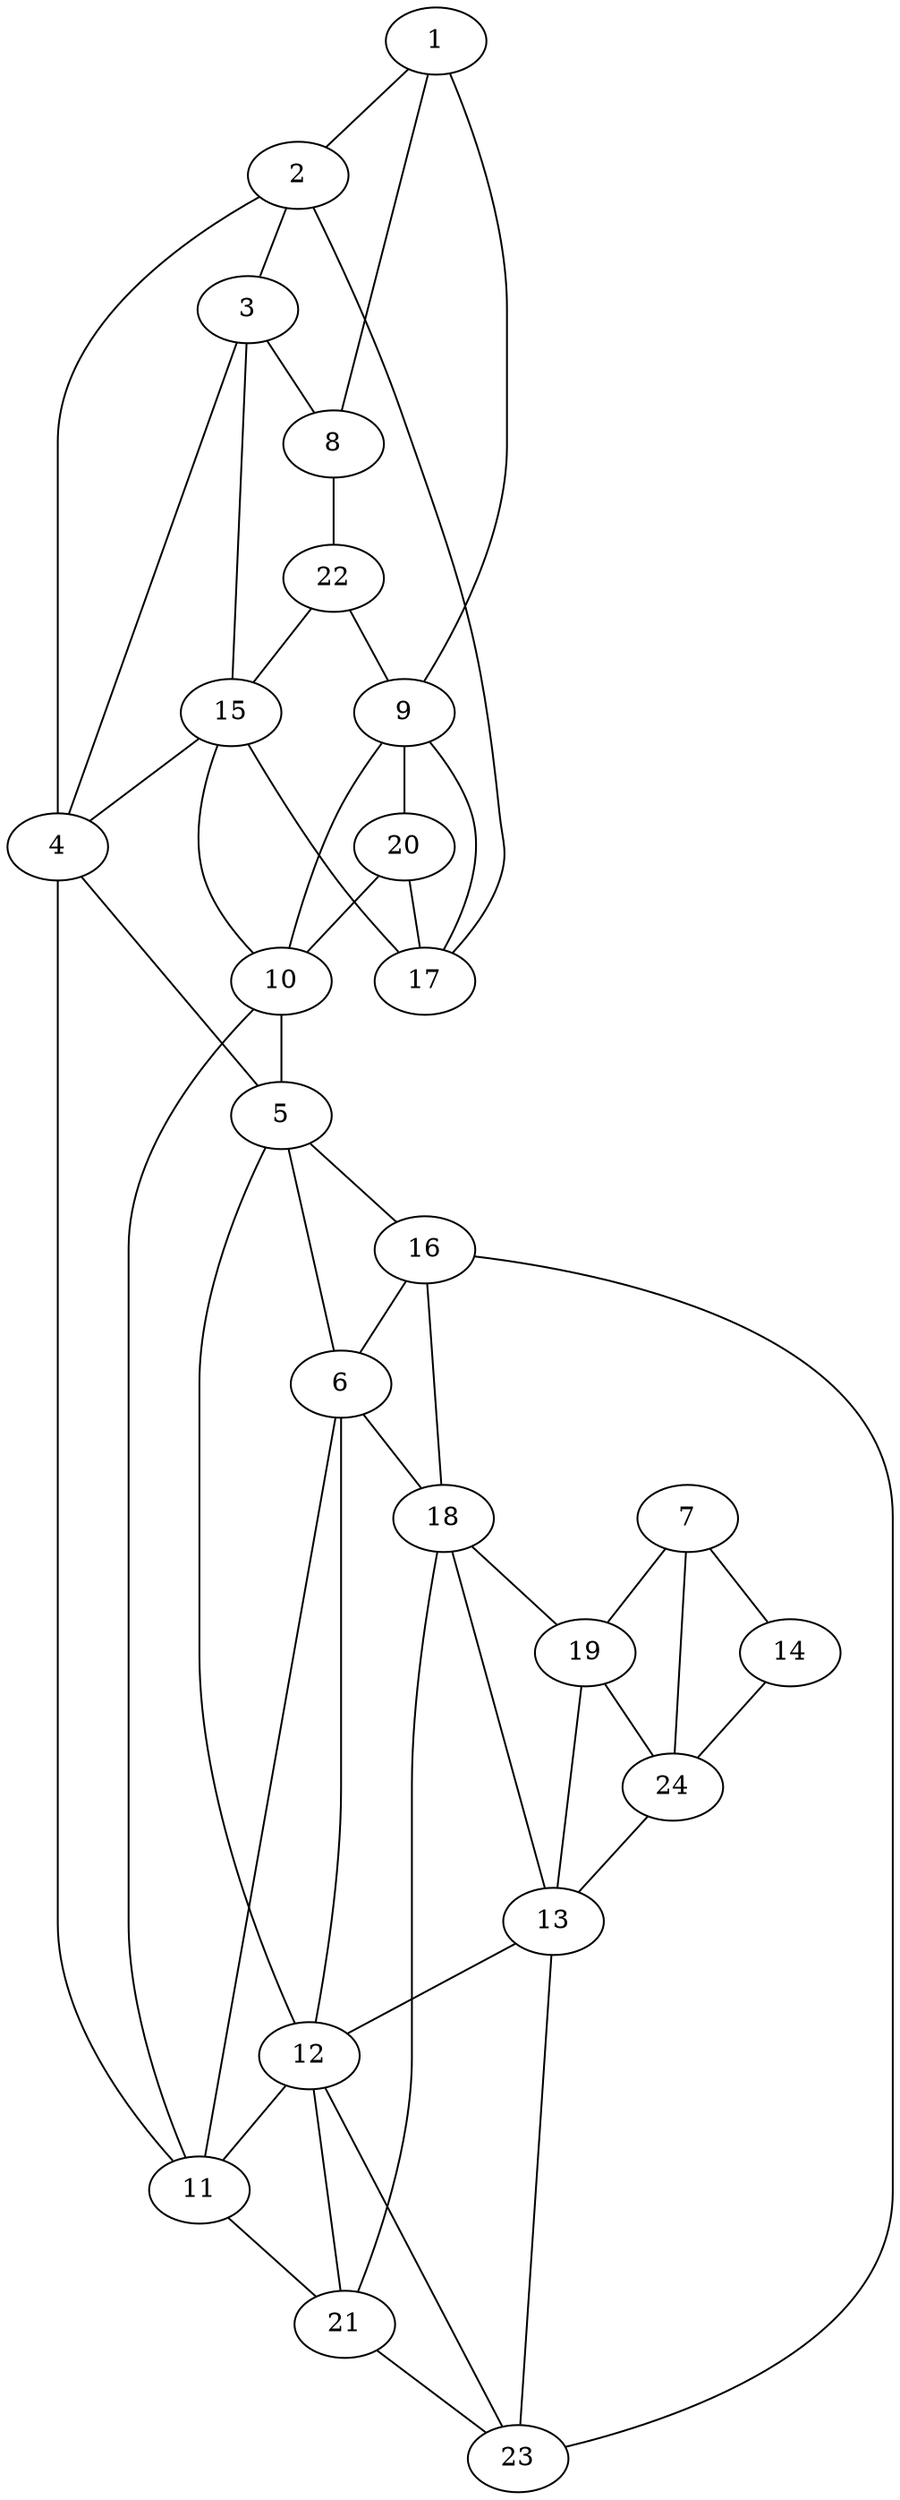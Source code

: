 graph pdb1d6j {
	1	 [aaLength=10,
		sequence=TRSERTELRN,
		type=0];
	2	 [aaLength=4,
		sequence=LSAS,
		type=0];
	1 -- 2	 [distance0="33.01371",
		frequency=1,
		type0=3];
	8	 [aaLength=10,
		sequence=TRSERTELRN,
		type=0];
	1 -- 8	 [distance0="20.92268",
		frequency=1,
		type0=1];
	9	 [aaLength=15,
		sequence=GKSTLAVELEHQLVR,
		type=0];
	1 -- 9	 [distance0="26.54213",
		frequency=1,
		type0=2];
	4	 [aaLength=8,
		sequence=DGDNIRFG,
		type=0];
	2 -- 4	 [distance0="30.08604",
		frequency=1,
		type0=3];
	3	 [aaLength=15,
		sequence=GKSTLAVELEHQLVR,
		type=0];
	2 -- 3	 [distance0="8.564407",
		distance1="0.0",
		frequency=2,
		type0=1,
		type1=5];
	3 -- 4	 [distance0="29.69533",
		frequency=1,
		type0=3];
	15	 [aaLength=3,
		sequence=AYR,
		type=1];
	3 -- 15	 [distance0="5.0",
		frequency=1,
		type0=4];
	3 -- 8	 [distance0="24.97469",
		frequency=1,
		type0=2];
	5	 [aaLength=22,
		sequence=SEADRNENIRRIAEVAKLFADS,
		type=0];
	4 -- 5	 [distance0="18.79501",
		distance1="7.0",
		frequency=2,
		type0=1,
		type1=4];
	11	 [aaLength=22,
		sequence=SEADRNENIRRIAEVAKLFADS,
		type=0];
	4 -- 11	 [distance0="19.85333",
		frequency=1,
		type0=2];
	16	 [aaLength=4,
		sequence=IAIT,
		type=1];
	5 -- 16	 [distance0="2.0",
		frequency=1,
		type0=4];
	6	 [aaLength=14,
		sequence=YRKDRDTARQLHEV,
		type=0];
	6 -- 5	 [distance0="33.89845",
		frequency=1,
		type0=2];
	6 -- 11	 [distance0="35.8174",
		frequency=1,
		type0=3];
	12	 [aaLength=14,
		sequence=YRKDRDTARQLHEV,
		type=0];
	6 -- 12	 [distance0="21.76388",
		frequency=1,
		type0=1];
	18	 [aaLength=7,
		sequence=FVEVYVD,
		type=1];
	6 -- 18	 [distance0="10.0",
		frequency=1,
		type0=4];
	7	 [aaLength=16,
		sequence=PVQDAVKQIIDYLDTK,
		type=0];
	14	 [aaLength=16,
		sequence=PVQDAVKQIIDYLDTK,
		type=0];
	7 -- 14	 [distance0="32.86343",
		frequency=1,
		type0=1];
	19	 [aaLength=4,
		sequence=VHVK,
		type=1];
	7 -- 19	 [distance0="55.34682",
		frequency=1,
		type0=2];
	24	 [aaLength=4,
		sequence=VHVK,
		type=1];
	7 -- 24	 [distance0="55.34682",
		frequency=1,
		type0=3];
	22	 [aaLength=6,
		sequence=LTIWLT,
		type=1];
	8 -- 22	 [distance0="3.0",
		frequency=1,
		type0=4];
	10	 [aaLength=6,
		sequence=GDNIRF,
		type=0];
	9 -- 10	 [distance0="25.15597",
		frequency=1,
		type0=1];
	20	 [aaLength=3,
		sequence=AYR,
		type=1];
	9 -- 20	 [distance0="5.0",
		frequency=1,
		type0=4];
	10 -- 5	 [distance0="17.78536",
		frequency=1,
		type0=1];
	10 -- 11	 [distance0="19.47771",
		distance1="8.0",
		frequency=2,
		type0=2,
		type1=4];
	21	 [aaLength=4,
		sequence=IAIT,
		type=1];
	11 -- 21	 [distance0="2.0",
		frequency=1,
		type0=4];
	12 -- 5	 [distance0="35.86914",
		frequency=1,
		type0=3];
	12 -- 11	 [distance0="33.96136",
		frequency=1,
		type0=2];
	23	 [aaLength=7,
		sequence=FVEVYVD,
		type=1];
	12 -- 23	 [distance0="10.0",
		frequency=1,
		type0=4];
	13	 [aaLength=6,
		sequence=PVEVAE,
		type=0];
	13 -- 12	 [distance0="40.88711",
		frequency=1,
		type0=3];
	13 -- 18	 [distance0="25.5429",
		frequency=1,
		type0=1];
	13 -- 23	 [distance0="25.5429",
		frequency=1,
		type0=2];
	14 -- 24	 [distance0="30.88285",
		frequency=1,
		type0=2];
	15 -- 10	 [distance0="27.09829",
		frequency=1,
		type0=2];
	15 -- 4	 [distance0="1.0",
		frequency=1,
		type0=4];
	17	 [aaLength=6,
		sequence=LTIWLT,
		type=1];
	15 -- 17	 [distance0="31.0",
		frequency=1,
		type0=3];
	16 -- 6	 [distance0="5.0",
		frequency=1,
		type0=4];
	16 -- 18	 [distance0="33.0",
		frequency=1,
		type0=2];
	16 -- 23	 [distance0="33.0",
		frequency=1,
		type0=3];
	17 -- 2	 [distance0="1.0",
		frequency=1,
		type0=4];
	17 -- 9	 [distance0="26.92377",
		frequency=1,
		type0=2];
	18 -- 19	 [distance0="40.0",
		frequency=1,
		type0=4];
	19 -- 13	 [distance0="45.92864",
		frequency=1,
		type0=3];
	19 -- 24	 [distance0="0.0",
		frequency=1,
		type0=1];
	20 -- 10	 [distance0="27.09829",
		distance1="2.0",
		frequency=2,
		type0=2,
		type1=4];
	20 -- 17	 [distance0="31.0",
		frequency=1,
		type0=3];
	21 -- 12	 [distance0="5.0",
		frequency=1,
		type0=4];
	21 -- 18	 [distance0="33.0",
		frequency=1,
		type0=2];
	21 -- 23	 [distance0="33.0",
		frequency=1,
		type0=3];
	22 -- 15	 [distance0="31.0",
		frequency=1,
		type0=3];
	22 -- 9	 [distance0="26.92377",
		distance1="5.0",
		frequency=2,
		type0=2,
		type1=4];
	24 -- 13	 [distance0="45.92864",
		frequency=1,
		type0=3];
}
